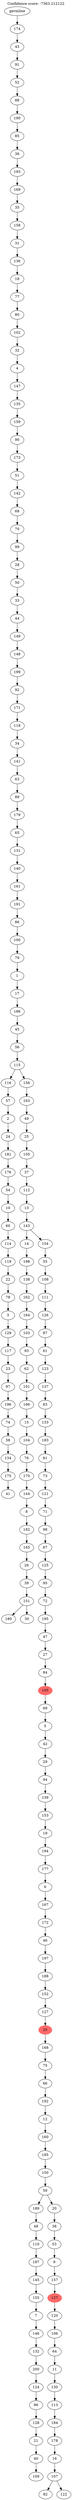 digraph g {
	"202" -> "203";
	"203" [label="41"];
	"201" -> "202";
	"202" [label="175"];
	"200" -> "201";
	"201" [label="134"];
	"199" -> "200";
	"200" [label="58"];
	"198" -> "199";
	"199" [label="74"];
	"197" -> "198";
	"198" [label="196"];
	"196" -> "197";
	"197" [label="97"];
	"195" -> "196";
	"196" [label="23"];
	"194" -> "195";
	"195" [label="117"];
	"193" -> "194";
	"194" [label="129"];
	"192" -> "193";
	"193" [label="3"];
	"191" -> "192";
	"192" [label="78"];
	"190" -> "191";
	"191" [label="22"];
	"189" -> "190";
	"190" [label="119"];
	"188" -> "189";
	"189" [label="114"];
	"187" -> "188";
	"188" [label="60"];
	"186" -> "187";
	"187" [label="10"];
	"185" -> "186";
	"186" [label="54"];
	"184" -> "185";
	"185" [label="176"];
	"183" -> "184";
	"184" [label="181"];
	"182" -> "183";
	"183" [label="24"];
	"181" -> "182";
	"182" [label="2"];
	"180" -> "181";
	"181" [label="57"];
	"177" -> "178";
	"178" [label="180"];
	"177" -> "179";
	"179" [label="30"];
	"176" -> "177";
	"177" [label="151"];
	"175" -> "176";
	"176" [label="39"];
	"174" -> "175";
	"175" [label="26"];
	"173" -> "174";
	"174" [label="165"];
	"172" -> "173";
	"173" [label="182"];
	"171" -> "172";
	"172" [label="8"];
	"170" -> "171";
	"171" [label="144"];
	"169" -> "170";
	"170" [label="170"];
	"168" -> "169";
	"169" [label="76"];
	"167" -> "168";
	"168" [label="104"];
	"166" -> "167";
	"167" [label="15"];
	"165" -> "166";
	"166" [label="166"];
	"164" -> "165";
	"165" [label="101"];
	"163" -> "164";
	"164" [label="62"];
	"162" -> "163";
	"163" [label="93"];
	"161" -> "162";
	"162" [label="103"];
	"160" -> "161";
	"161" [label="164"];
	"159" -> "160";
	"160" [label="162"];
	"158" -> "159";
	"159" [label="138"];
	"157" -> "158";
	"158" [label="198"];
	"155" -> "156";
	"156" [label="109"];
	"154" -> "155";
	"155" [label="40"];
	"153" -> "154";
	"154" [label="21"];
	"152" -> "153";
	"153" [label="128"];
	"151" -> "152";
	"152" [label="96"];
	"150" -> "151";
	"151" [label="124"];
	"149" -> "150";
	"150" [label="200"];
	"148" -> "149";
	"149" [label="132"];
	"147" -> "148";
	"148" [label="146"];
	"146" -> "147";
	"147" [label="7"];
	"145" -> "146";
	"146" [label="155"];
	"144" -> "145";
	"145" [label="145"];
	"143" -> "144";
	"144" [label="187"];
	"142" -> "143";
	"143" [label="110"];
	"141" -> "142";
	"142" [label="48"];
	"138" -> "139";
	"139" [label="82"];
	"138" -> "140";
	"140" [label="122"];
	"137" -> "138";
	"138" [label="107"];
	"136" -> "137";
	"137" [label="16"];
	"135" -> "136";
	"136" [label="178"];
	"134" -> "135";
	"135" [label="184"];
	"133" -> "134";
	"134" [label="113"];
	"132" -> "133";
	"133" [label="130"];
	"131" -> "132";
	"132" [label="11"];
	"130" -> "131";
	"131" [label="64"];
	"129" -> "130";
	"130" [label="106"];
	"128" -> "129";
	"129" [label="120"];
	"127" -> "128";
	"128" [color=indianred1, style=filled, label="127"];
	"126" -> "127";
	"127" [label="157"];
	"125" -> "126";
	"126" [label="9"];
	"124" -> "125";
	"125" [label="53"];
	"123" -> "124";
	"124" [label="38"];
	"122" -> "123";
	"123" [label="20"];
	"122" -> "141";
	"141" [label="189"];
	"121" -> "122";
	"122" [label="59"];
	"120" -> "121";
	"121" [label="150"];
	"119" -> "120";
	"120" [label="185"];
	"118" -> "119";
	"119" [label="160"];
	"117" -> "118";
	"118" [label="12"];
	"116" -> "117";
	"117" [label="192"];
	"115" -> "116";
	"116" [label="66"];
	"114" -> "115";
	"115" [label="75"];
	"113" -> "114";
	"114" [label="168"];
	"112" -> "113";
	"113" [color=indianred1, style=filled, label="25"];
	"111" -> "112";
	"112" [label="127"];
	"110" -> "111";
	"111" [label="152"];
	"109" -> "110";
	"110" [label="188"];
	"108" -> "109";
	"109" [label="197"];
	"107" -> "108";
	"108" [label="46"];
	"106" -> "107";
	"107" [label="172"];
	"105" -> "106";
	"106" [label="167"];
	"104" -> "105";
	"105" [label="6"];
	"103" -> "104";
	"104" [label="177"];
	"102" -> "103";
	"103" [label="194"];
	"101" -> "102";
	"102" [label="19"];
	"100" -> "101";
	"101" [label="153"];
	"99" -> "100";
	"100" [label="139"];
	"98" -> "99";
	"99" [label="94"];
	"97" -> "98";
	"98" [label="29"];
	"96" -> "97";
	"97" [label="42"];
	"95" -> "96";
	"96" [label="5"];
	"94" -> "95";
	"95" [label="69"];
	"93" -> "94";
	"94" [color=indianred1, style=filled, label="105"];
	"92" -> "93";
	"93" [label="84"];
	"91" -> "92";
	"92" [label="27"];
	"90" -> "91";
	"91" [label="47"];
	"89" -> "90";
	"90" [label="195"];
	"88" -> "89";
	"89" [label="72"];
	"87" -> "88";
	"88" [label="95"];
	"86" -> "87";
	"87" [label="125"];
	"85" -> "86";
	"86" [label="67"];
	"84" -> "85";
	"85" [label="98"];
	"83" -> "84";
	"84" [label="71"];
	"82" -> "83";
	"83" [label="121"];
	"81" -> "82";
	"82" [label="73"];
	"80" -> "81";
	"81" [label="81"];
	"79" -> "80";
	"80" [label="183"];
	"78" -> "79";
	"79" [label="133"];
	"77" -> "78";
	"78" [label="83"];
	"76" -> "77";
	"77" [label="137"];
	"75" -> "76";
	"76" [label="123"];
	"74" -> "75";
	"75" [label="61"];
	"73" -> "74";
	"74" [label="87"];
	"72" -> "73";
	"73" [label="126"];
	"71" -> "72";
	"72" [label="111"];
	"70" -> "71";
	"71" [label="108"];
	"69" -> "70";
	"70" [label="55"];
	"68" -> "69";
	"69" [label="154"];
	"68" -> "157";
	"157" [label="14"];
	"67" -> "68";
	"68" [label="143"];
	"66" -> "67";
	"67" [label="13"];
	"65" -> "66";
	"66" [label="112"];
	"64" -> "65";
	"65" [label="37"];
	"63" -> "64";
	"64" [label="105"];
	"62" -> "63";
	"63" [label="25"];
	"61" -> "62";
	"62" [label="49"];
	"60" -> "61";
	"61" [label="163"];
	"59" -> "60";
	"60" [label="156"];
	"59" -> "180";
	"180" [label="116"];
	"58" -> "59";
	"59" [label="115"];
	"57" -> "58";
	"58" [label="56"];
	"56" -> "57";
	"57" [label="45"];
	"55" -> "56";
	"56" [label="186"];
	"54" -> "55";
	"55" [label="17"];
	"53" -> "54";
	"54" [label="1"];
	"52" -> "53";
	"53" [label="79"];
	"51" -> "52";
	"52" [label="100"];
	"50" -> "51";
	"51" [label="86"];
	"49" -> "50";
	"50" [label="191"];
	"48" -> "49";
	"49" [label="161"];
	"47" -> "48";
	"48" [label="140"];
	"46" -> "47";
	"47" [label="131"];
	"45" -> "46";
	"46" [label="65"];
	"44" -> "45";
	"45" [label="179"];
	"43" -> "44";
	"44" [label="89"];
	"42" -> "43";
	"43" [label="63"];
	"41" -> "42";
	"42" [label="141"];
	"40" -> "41";
	"41" [label="34"];
	"39" -> "40";
	"40" [label="118"];
	"38" -> "39";
	"39" [label="171"];
	"37" -> "38";
	"38" [label="92"];
	"36" -> "37";
	"37" [label="199"];
	"35" -> "36";
	"36" [label="148"];
	"34" -> "35";
	"35" [label="149"];
	"33" -> "34";
	"34" [label="44"];
	"32" -> "33";
	"33" [label="33"];
	"31" -> "32";
	"32" [label="50"];
	"30" -> "31";
	"31" [label="28"];
	"29" -> "30";
	"30" [label="99"];
	"28" -> "29";
	"29" [label="70"];
	"27" -> "28";
	"28" [label="68"];
	"26" -> "27";
	"27" [label="142"];
	"25" -> "26";
	"26" [label="51"];
	"24" -> "25";
	"25" [label="173"];
	"23" -> "24";
	"24" [label="90"];
	"22" -> "23";
	"23" [label="159"];
	"21" -> "22";
	"22" [label="135"];
	"20" -> "21";
	"21" [label="147"];
	"19" -> "20";
	"20" [label="4"];
	"18" -> "19";
	"19" [label="32"];
	"17" -> "18";
	"18" [label="102"];
	"16" -> "17";
	"17" [label="80"];
	"15" -> "16";
	"16" [label="77"];
	"14" -> "15";
	"15" [label="18"];
	"13" -> "14";
	"14" [label="136"];
	"12" -> "13";
	"13" [label="31"];
	"11" -> "12";
	"12" [label="158"];
	"10" -> "11";
	"11" [label="35"];
	"9" -> "10";
	"10" [label="169"];
	"8" -> "9";
	"9" [label="193"];
	"7" -> "8";
	"8" [label="36"];
	"6" -> "7";
	"7" [label="85"];
	"5" -> "6";
	"6" [label="190"];
	"4" -> "5";
	"5" [label="88"];
	"3" -> "4";
	"4" [label="52"];
	"2" -> "3";
	"3" [label="91"];
	"1" -> "2";
	"2" [label="43"];
	"0" -> "1";
	"1" [label="174"];
	"0" [label="germline"];
	labelloc="t";
	label="Confidence score: -7363.212122";
}
